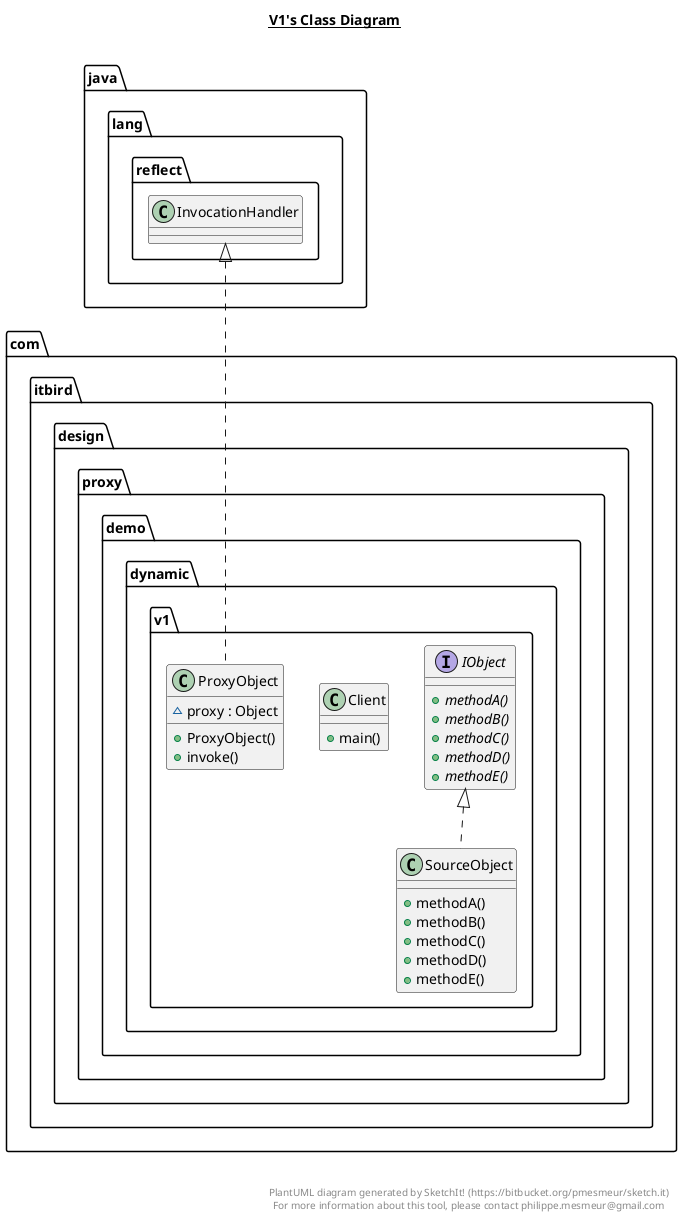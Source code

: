 @startuml

title __V1's Class Diagram__\n

  namespace com.itbird.design {
    namespace proxy {
      namespace demo.dynamic.v1 {
        class com.itbird.design.proxy.demo.dynamic.v1.Client {
            + main()
        }
      }
    }
  }
  

  namespace com.itbird.design {
    namespace proxy {
      namespace demo.dynamic.v1 {
        interface com.itbird.design.proxy.demo.dynamic.v1.IObject {
            {abstract} + methodA()
            {abstract} + methodB()
            {abstract} + methodC()
            {abstract} + methodD()
            {abstract} + methodE()
        }
      }
    }
  }
  

  namespace com.itbird.design {
    namespace proxy {
      namespace demo.dynamic.v1 {
        class com.itbird.design.proxy.demo.dynamic.v1.ProxyObject {
            ~ proxy : Object
            + ProxyObject()
            + invoke()
        }
      }
    }
  }
  

  namespace com.itbird.design {
    namespace proxy {
      namespace demo.dynamic.v1 {
        class com.itbird.design.proxy.demo.dynamic.v1.SourceObject {
            + methodA()
            + methodB()
            + methodC()
            + methodD()
            + methodE()
        }
      }
    }
  }
  

  com.itbird.design.proxy.demo.dynamic.v1.ProxyObject .up.|> java.lang.reflect.InvocationHandler
  com.itbird.design.proxy.demo.dynamic.v1.SourceObject .up.|> com.itbird.design.proxy.demo.dynamic.v1.IObject


right footer


PlantUML diagram generated by SketchIt! (https://bitbucket.org/pmesmeur/sketch.it)
For more information about this tool, please contact philippe.mesmeur@gmail.com
endfooter

@enduml
